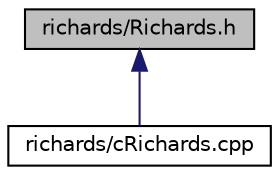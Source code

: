 digraph "richards/Richards.h"
{
 // LATEX_PDF_SIZE
  edge [fontname="Helvetica",fontsize="10",labelfontname="Helvetica",labelfontsize="10"];
  node [fontname="Helvetica",fontsize="10",shape=record];
  Node1 [label="richards/Richards.h",height=0.2,width=0.4,color="black", fillcolor="grey75", style="filled", fontcolor="black",tooltip=" "];
  Node1 -> Node2 [dir="back",color="midnightblue",fontsize="10",style="solid",fontname="Helvetica"];
  Node2 [label="richards/cRichards.cpp",height=0.2,width=0.4,color="black", fillcolor="white", style="filled",URL="$db/d95/cRichards_8cpp.html",tooltip=" "];
}
